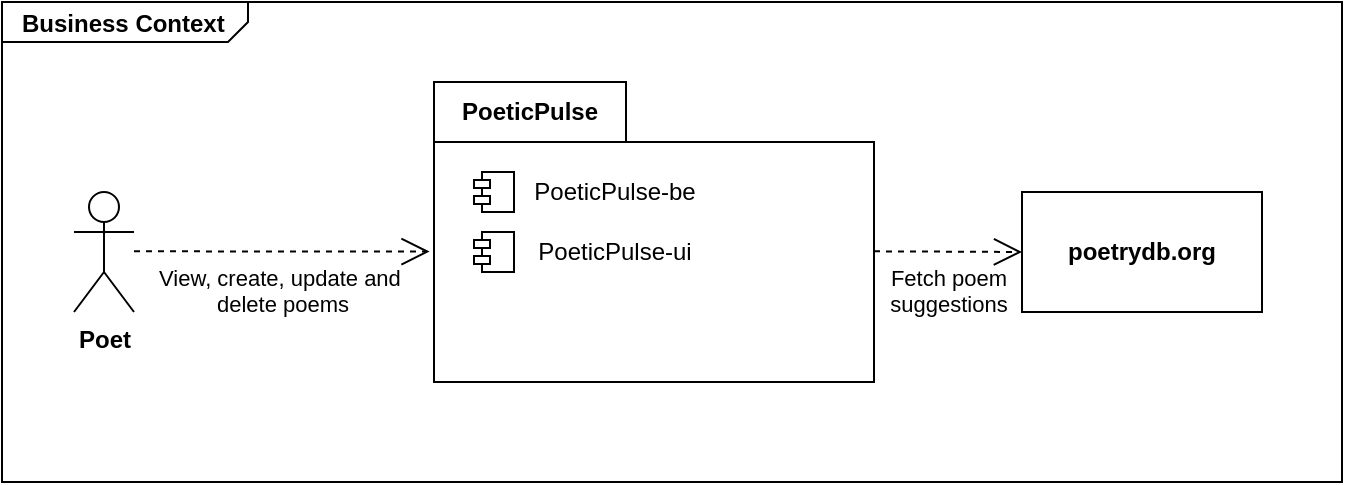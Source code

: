 <mxfile version="24.6.2" type="device">
  <diagram name="Seite-1" id="vO9bGe1PAfaSyUVrgkQa">
    <mxGraphModel dx="1509" dy="757" grid="1" gridSize="10" guides="1" tooltips="1" connect="1" arrows="1" fold="1" page="1" pageScale="1" pageWidth="827" pageHeight="1169" math="0" shadow="0">
      <root>
        <mxCell id="0" />
        <mxCell id="1" parent="0" />
        <mxCell id="Xoc5ZM0ziYuFofzknt8c-1" value="&lt;p style=&quot;margin:0px;margin-top:4px;margin-left:10px;text-align:left;&quot;&gt;&lt;b&gt;Business Context&lt;/b&gt;&lt;/p&gt;" style="html=1;shape=mxgraph.sysml.package;labelX=123.17;align=left;spacingLeft=10;overflow=fill;recursiveResize=0;" vertex="1" parent="1">
          <mxGeometry x="-10" y="160" width="670" height="240" as="geometry" />
        </mxCell>
        <mxCell id="Xoc5ZM0ziYuFofzknt8c-7" value="&lt;b&gt;Poet&lt;/b&gt;" style="shape=umlActor;html=1;verticalLabelPosition=bottom;verticalAlign=top;align=center;" vertex="1" parent="Xoc5ZM0ziYuFofzknt8c-1">
          <mxGeometry x="36" y="95" width="30" height="60" as="geometry" />
        </mxCell>
        <mxCell id="Xoc5ZM0ziYuFofzknt8c-12" value="View, create, update and&lt;span style=&quot;background-color: initial;&quot;&gt;&amp;nbsp;&lt;/span&gt;&lt;div&gt;&lt;span style=&quot;background-color: initial;&quot;&gt;delete poems&lt;/span&gt;&lt;/div&gt;" style="strokeColor=inherit;fillColor=inherit;gradientColor=inherit;edgeStyle=none;endArrow=open;dashed=1;verticalAlign=top;labelBackgroundColor=none;endSize=12;html=1;rounded=0;entryX=-0.01;entryY=0.376;entryDx=0;entryDy=0;entryPerimeter=0;" edge="1" parent="Xoc5ZM0ziYuFofzknt8c-1">
          <mxGeometry relative="1" as="geometry">
            <mxPoint x="66" y="124.66" as="sourcePoint" />
            <mxPoint x="213.8" y="124.78" as="targetPoint" />
          </mxGeometry>
        </mxCell>
        <mxCell id="Xoc5ZM0ziYuFofzknt8c-3" value="" style="strokeColor=inherit;fillColor=inherit;gradientColor=inherit;shape=rect;fontStyle=1;html=1;whiteSpace=wrap;align=center;" vertex="1" parent="Xoc5ZM0ziYuFofzknt8c-1">
          <mxGeometry x="216" y="70" width="220" height="120" as="geometry" />
        </mxCell>
        <mxCell id="Xoc5ZM0ziYuFofzknt8c-13" value="PoeticPulse" style="strokeColor=inherit;fillColor=inherit;gradientColor=inherit;shape=rect;fontStyle=1;html=1;whiteSpace=wrap;align=center;" vertex="1" parent="Xoc5ZM0ziYuFofzknt8c-1">
          <mxGeometry x="216" y="40" width="96" height="30" as="geometry" />
        </mxCell>
        <mxCell id="Xoc5ZM0ziYuFofzknt8c-26" value="" style="shape=component;jettyWidth=8;jettyHeight=4;" vertex="1" parent="Xoc5ZM0ziYuFofzknt8c-1">
          <mxGeometry x="236" y="85" width="20" height="20" as="geometry" />
        </mxCell>
        <mxCell id="Xoc5ZM0ziYuFofzknt8c-27" value="" style="shape=component;jettyWidth=8;jettyHeight=4;" vertex="1" parent="Xoc5ZM0ziYuFofzknt8c-1">
          <mxGeometry x="236" y="115" width="20" height="20" as="geometry" />
        </mxCell>
        <mxCell id="Xoc5ZM0ziYuFofzknt8c-28" value="PoeticPulse-ui" style="text;html=1;align=center;verticalAlign=middle;resizable=0;points=[];autosize=1;strokeColor=none;fillColor=none;" vertex="1" parent="Xoc5ZM0ziYuFofzknt8c-1">
          <mxGeometry x="256" y="110" width="100" height="30" as="geometry" />
        </mxCell>
        <mxCell id="Xoc5ZM0ziYuFofzknt8c-29" value="PoeticPulse-be" style="text;html=1;align=center;verticalAlign=middle;resizable=0;points=[];autosize=1;strokeColor=none;fillColor=none;" vertex="1" parent="Xoc5ZM0ziYuFofzknt8c-1">
          <mxGeometry x="256" y="80" width="100" height="30" as="geometry" />
        </mxCell>
        <mxCell id="Xoc5ZM0ziYuFofzknt8c-30" value="poetrydb.org" style="strokeColor=inherit;fillColor=inherit;gradientColor=inherit;shape=rect;fontStyle=1;html=1;whiteSpace=wrap;align=center;" vertex="1" parent="Xoc5ZM0ziYuFofzknt8c-1">
          <mxGeometry x="510" y="95" width="120" height="60" as="geometry" />
        </mxCell>
        <mxCell id="Xoc5ZM0ziYuFofzknt8c-32" value="Fetch poem&lt;div&gt;suggestions&lt;/div&gt;" style="strokeColor=inherit;fillColor=inherit;gradientColor=inherit;edgeStyle=none;endArrow=open;dashed=1;verticalAlign=top;labelBackgroundColor=none;endSize=12;html=1;rounded=0;" edge="1" parent="Xoc5ZM0ziYuFofzknt8c-1">
          <mxGeometry relative="1" as="geometry">
            <mxPoint x="436" y="124.66" as="sourcePoint" />
            <mxPoint x="510" y="125" as="targetPoint" />
          </mxGeometry>
        </mxCell>
      </root>
    </mxGraphModel>
  </diagram>
</mxfile>
